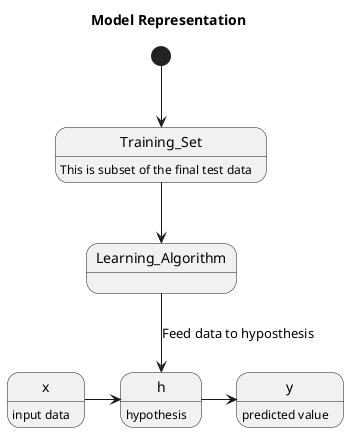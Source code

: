 @startuml

title Model Representation

[*] --> Training_Set
Training_Set --> Learning_Algorithm 
Training_Set : This is subset of the final test data

Learning_Algorithm --> h : Feed data to hyposthesis

x -right-> h
x: input data
h -right-> y
h: hypothesis
y: predicted value


@enduml
